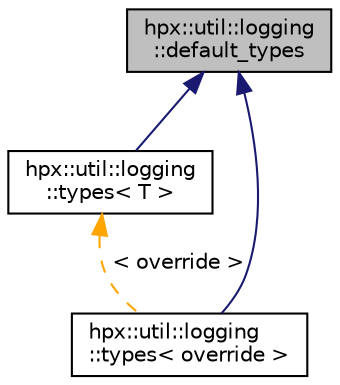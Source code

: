digraph "hpx::util::logging::default_types"
{
  edge [fontname="Helvetica",fontsize="10",labelfontname="Helvetica",labelfontsize="10"];
  node [fontname="Helvetica",fontsize="10",shape=record];
  Node0 [label="hpx::util::logging\l::default_types",height=0.2,width=0.4,color="black", fillcolor="grey75", style="filled", fontcolor="black"];
  Node0 -> Node1 [dir="back",color="midnightblue",fontsize="10",style="solid",fontname="Helvetica"];
  Node1 [label="hpx::util::logging\l::types\< T \>",height=0.2,width=0.4,color="black", fillcolor="white", style="filled",URL="$d5/d2b/structhpx_1_1util_1_1logging_1_1types.html"];
  Node1 -> Node2 [dir="back",color="orange",fontsize="10",style="dashed",label=" \< override \>" ,fontname="Helvetica"];
  Node2 [label="hpx::util::logging\l::types\< override \>",height=0.2,width=0.4,color="black", fillcolor="white", style="filled",URL="$d5/d2b/structhpx_1_1util_1_1logging_1_1types.html"];
  Node0 -> Node2 [dir="back",color="midnightblue",fontsize="10",style="solid",fontname="Helvetica"];
}
